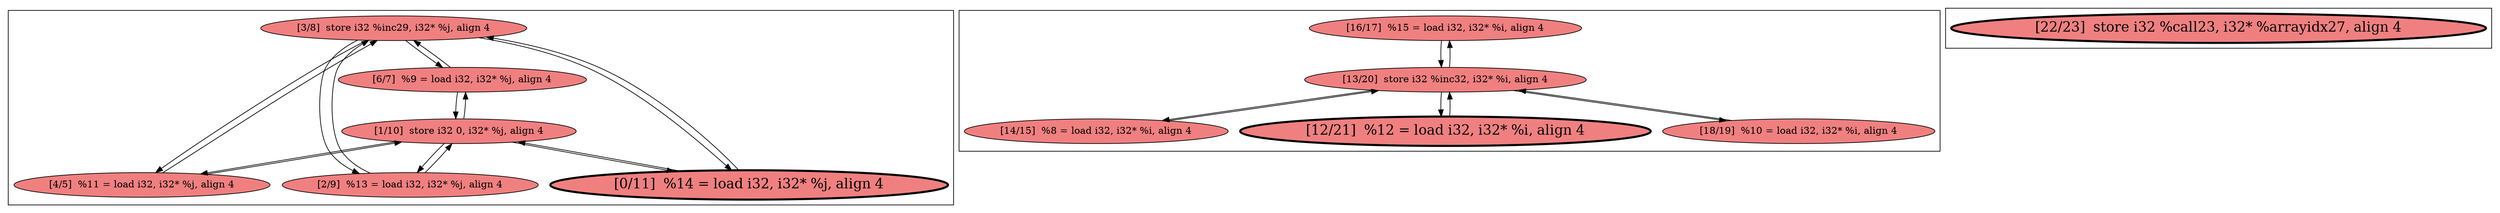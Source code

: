 
digraph G {



node443->node441 [ ]
node441->node443 [ ]
node449->node452 [ ]
node452->node449 [ ]
node446->node441 [ ]
node441->node446 [ ]
node452->node451 [ ]
node443->node444 [ ]
node446->node445 [ ]
node451->node452 [ ]
node446->node444 [ ]
node446->node442 [ ]
node443->node442 [ ]
node442->node446 [ ]
node452->node448 [ ]
node442->node443 [ ]
node448->node452 [ ]
node444->node443 [ ]
node445->node443 [ ]
node445->node446 [ ]
node444->node446 [ ]
node443->node445 [ ]
node452->node450 [ ]
node450->node452 [ ]


subgraph cluster2 {


node451 [penwidth=3.0,fontsize=20,fillcolor=lightcoral,label="[12/21]  %12 = load i32, i32* %i, align 4",shape=ellipse,style=filled ]
node450 [fillcolor=lightcoral,label="[14/15]  %8 = load i32, i32* %i, align 4",shape=ellipse,style=filled ]
node452 [fillcolor=lightcoral,label="[13/20]  store i32 %inc32, i32* %i, align 4",shape=ellipse,style=filled ]
node448 [fillcolor=lightcoral,label="[18/19]  %10 = load i32, i32* %i, align 4",shape=ellipse,style=filled ]
node449 [fillcolor=lightcoral,label="[16/17]  %15 = load i32, i32* %i, align 4",shape=ellipse,style=filled ]



}

subgraph cluster0 {


node446 [fillcolor=lightcoral,label="[1/10]  store i32 0, i32* %j, align 4",shape=ellipse,style=filled ]
node444 [fillcolor=lightcoral,label="[2/9]  %13 = load i32, i32* %j, align 4",shape=ellipse,style=filled ]
node443 [fillcolor=lightcoral,label="[3/8]  store i32 %inc29, i32* %j, align 4",shape=ellipse,style=filled ]
node441 [fillcolor=lightcoral,label="[6/7]  %9 = load i32, i32* %j, align 4",shape=ellipse,style=filled ]
node445 [penwidth=3.0,fontsize=20,fillcolor=lightcoral,label="[0/11]  %14 = load i32, i32* %j, align 4",shape=ellipse,style=filled ]
node442 [fillcolor=lightcoral,label="[4/5]  %11 = load i32, i32* %j, align 4",shape=ellipse,style=filled ]



}

subgraph cluster1 {


node447 [penwidth=3.0,fontsize=20,fillcolor=lightcoral,label="[22/23]  store i32 %call23, i32* %arrayidx27, align 4",shape=ellipse,style=filled ]



}

}
